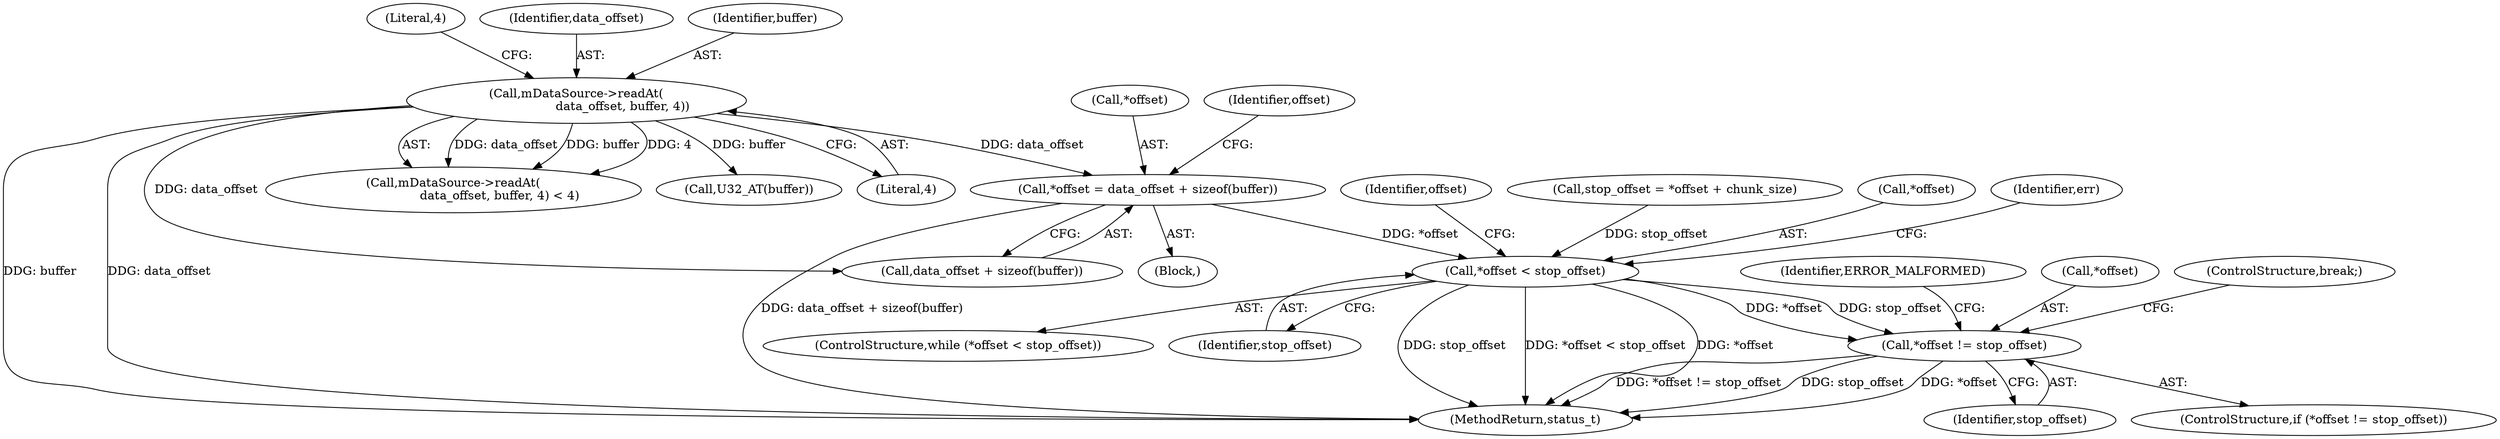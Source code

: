 digraph "0_Android_2674a7218eaa3c87f2ee26d26da5b9170e10f859@integer" {
"1002273" [label="(Call,*offset = data_offset + sizeof(buffer))"];
"1002242" [label="(Call,mDataSource->readAt(\n                        data_offset, buffer, 4))"];
"1002281" [label="(Call,*offset < stop_offset)"];
"1002302" [label="(Call,*offset != stop_offset)"];
"1002274" [label="(Call,*offset)"];
"1002224" [label="(Block,)"];
"1002245" [label="(Literal,4)"];
"1002927" [label="(MethodReturn,status_t)"];
"1002283" [label="(Identifier,offset)"];
"1002308" [label="(Identifier,ERROR_MALFORMED)"];
"1002246" [label="(Literal,4)"];
"1002243" [label="(Identifier,data_offset)"];
"1002284" [label="(Identifier,stop_offset)"];
"1002281" [label="(Call,*offset < stop_offset)"];
"1002304" [label="(Identifier,offset)"];
"1002276" [label="(Call,data_offset + sizeof(buffer))"];
"1002244" [label="(Identifier,buffer)"];
"1002241" [label="(Call,mDataSource->readAt(\n                        data_offset, buffer, 4) < 4)"];
"1002302" [label="(Call,*offset != stop_offset)"];
"1002273" [label="(Call,*offset = data_offset + sizeof(buffer))"];
"1002256" [label="(Call,U32_AT(buffer))"];
"1002242" [label="(Call,mDataSource->readAt(\n                        data_offset, buffer, 4))"];
"1002305" [label="(Identifier,stop_offset)"];
"1002267" [label="(Call,stop_offset = *offset + chunk_size)"];
"1002303" [label="(Call,*offset)"];
"1002301" [label="(ControlStructure,if (*offset != stop_offset))"];
"1002282" [label="(Call,*offset)"];
"1002288" [label="(Identifier,err)"];
"1002280" [label="(ControlStructure,while (*offset < stop_offset))"];
"1002309" [label="(ControlStructure,break;)"];
"1002273" -> "1002224"  [label="AST: "];
"1002273" -> "1002276"  [label="CFG: "];
"1002274" -> "1002273"  [label="AST: "];
"1002276" -> "1002273"  [label="AST: "];
"1002283" -> "1002273"  [label="CFG: "];
"1002273" -> "1002927"  [label="DDG: data_offset + sizeof(buffer)"];
"1002242" -> "1002273"  [label="DDG: data_offset"];
"1002273" -> "1002281"  [label="DDG: *offset"];
"1002242" -> "1002241"  [label="AST: "];
"1002242" -> "1002245"  [label="CFG: "];
"1002243" -> "1002242"  [label="AST: "];
"1002244" -> "1002242"  [label="AST: "];
"1002245" -> "1002242"  [label="AST: "];
"1002246" -> "1002242"  [label="CFG: "];
"1002242" -> "1002927"  [label="DDG: buffer"];
"1002242" -> "1002927"  [label="DDG: data_offset"];
"1002242" -> "1002241"  [label="DDG: data_offset"];
"1002242" -> "1002241"  [label="DDG: buffer"];
"1002242" -> "1002241"  [label="DDG: 4"];
"1002242" -> "1002256"  [label="DDG: buffer"];
"1002242" -> "1002276"  [label="DDG: data_offset"];
"1002281" -> "1002280"  [label="AST: "];
"1002281" -> "1002284"  [label="CFG: "];
"1002282" -> "1002281"  [label="AST: "];
"1002284" -> "1002281"  [label="AST: "];
"1002288" -> "1002281"  [label="CFG: "];
"1002304" -> "1002281"  [label="CFG: "];
"1002281" -> "1002927"  [label="DDG: stop_offset"];
"1002281" -> "1002927"  [label="DDG: *offset < stop_offset"];
"1002281" -> "1002927"  [label="DDG: *offset"];
"1002267" -> "1002281"  [label="DDG: stop_offset"];
"1002281" -> "1002302"  [label="DDG: *offset"];
"1002281" -> "1002302"  [label="DDG: stop_offset"];
"1002302" -> "1002301"  [label="AST: "];
"1002302" -> "1002305"  [label="CFG: "];
"1002303" -> "1002302"  [label="AST: "];
"1002305" -> "1002302"  [label="AST: "];
"1002308" -> "1002302"  [label="CFG: "];
"1002309" -> "1002302"  [label="CFG: "];
"1002302" -> "1002927"  [label="DDG: *offset != stop_offset"];
"1002302" -> "1002927"  [label="DDG: stop_offset"];
"1002302" -> "1002927"  [label="DDG: *offset"];
}

